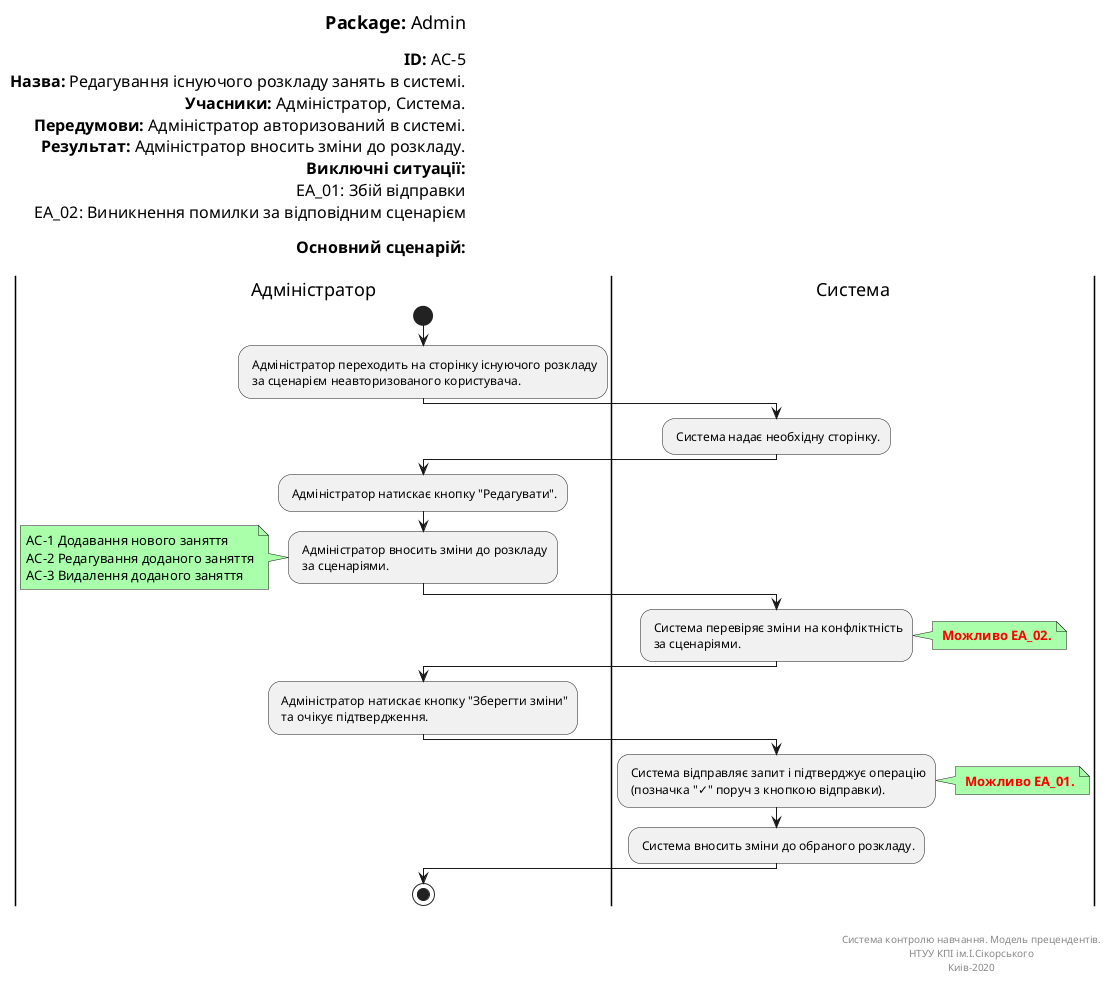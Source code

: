 @startuml
left header
<font color=000 size=18><b>Package:</b> Admin

<font color=000 size=16><b>ID:</b> AC-5
<font color=000 size=16><b>Назва:</b> Редагування існуючого розкладу занять в системі.
<font color=000 size=16><b>Учасники:</b> Адміністратор, Система.
<font color=000 size=16><b>Передумови:</b> Адміністратор авторизований в системі.
<font color=000 size=16><b>Результат:</b> Адміністратор вносить зміни до розкладу.
<font color=000 size=16><b>Виключні ситуації:</b>
<font color=000 size=16> EA_01: Збій відправки
<font color=000 size=16> EA_02: Виникнення помилки за відповідним сценарієм

<font color=000 size=16><b>Основний сценарій:</b>

end header

|Адміністратор|
start
: Адміністратор переходить на сторінку існуючого розкладу
 за сценарієм неавторизованого користувача.;

|Система|
: Система надає необхідну сторінку.;

|Адміністратор|
: Адміністратор натискає кнопку "Редагувати".;

: Адміністратор вносить зміни до розкладу
 за сценаріями.;

note left #aaffaa
AC-1 Додавання нового заняття
AC-2 Редагування доданого заняття
AC-3 Видалення доданого заняття
end note

|Система|
: Система перевіряє зміни на конфліктність
 за сценаріями.;

note right #aaffaa
<font color=red><b> Можливо EA_02.
end note

|Адміністратор|
: Адміністратор натискає кнопку "Зберегти зміни"
 та очікує підтвердження.;

|Система|
: Система відправляє запит і підтверджує операцію
 (позначка "✓" поруч з кнопкою відправки).;

note right #aaffaa
<font color=red><b> Можливо EA_01.
end note

: Система вносить зміни до обраного розкладу.;

|Адміністратор|
stop;

right footer


Система контролю навчання. Модель прецендентів.
НТУУ КПІ ім.І.Сікорського
Киів-2020
end footer
@enduml
